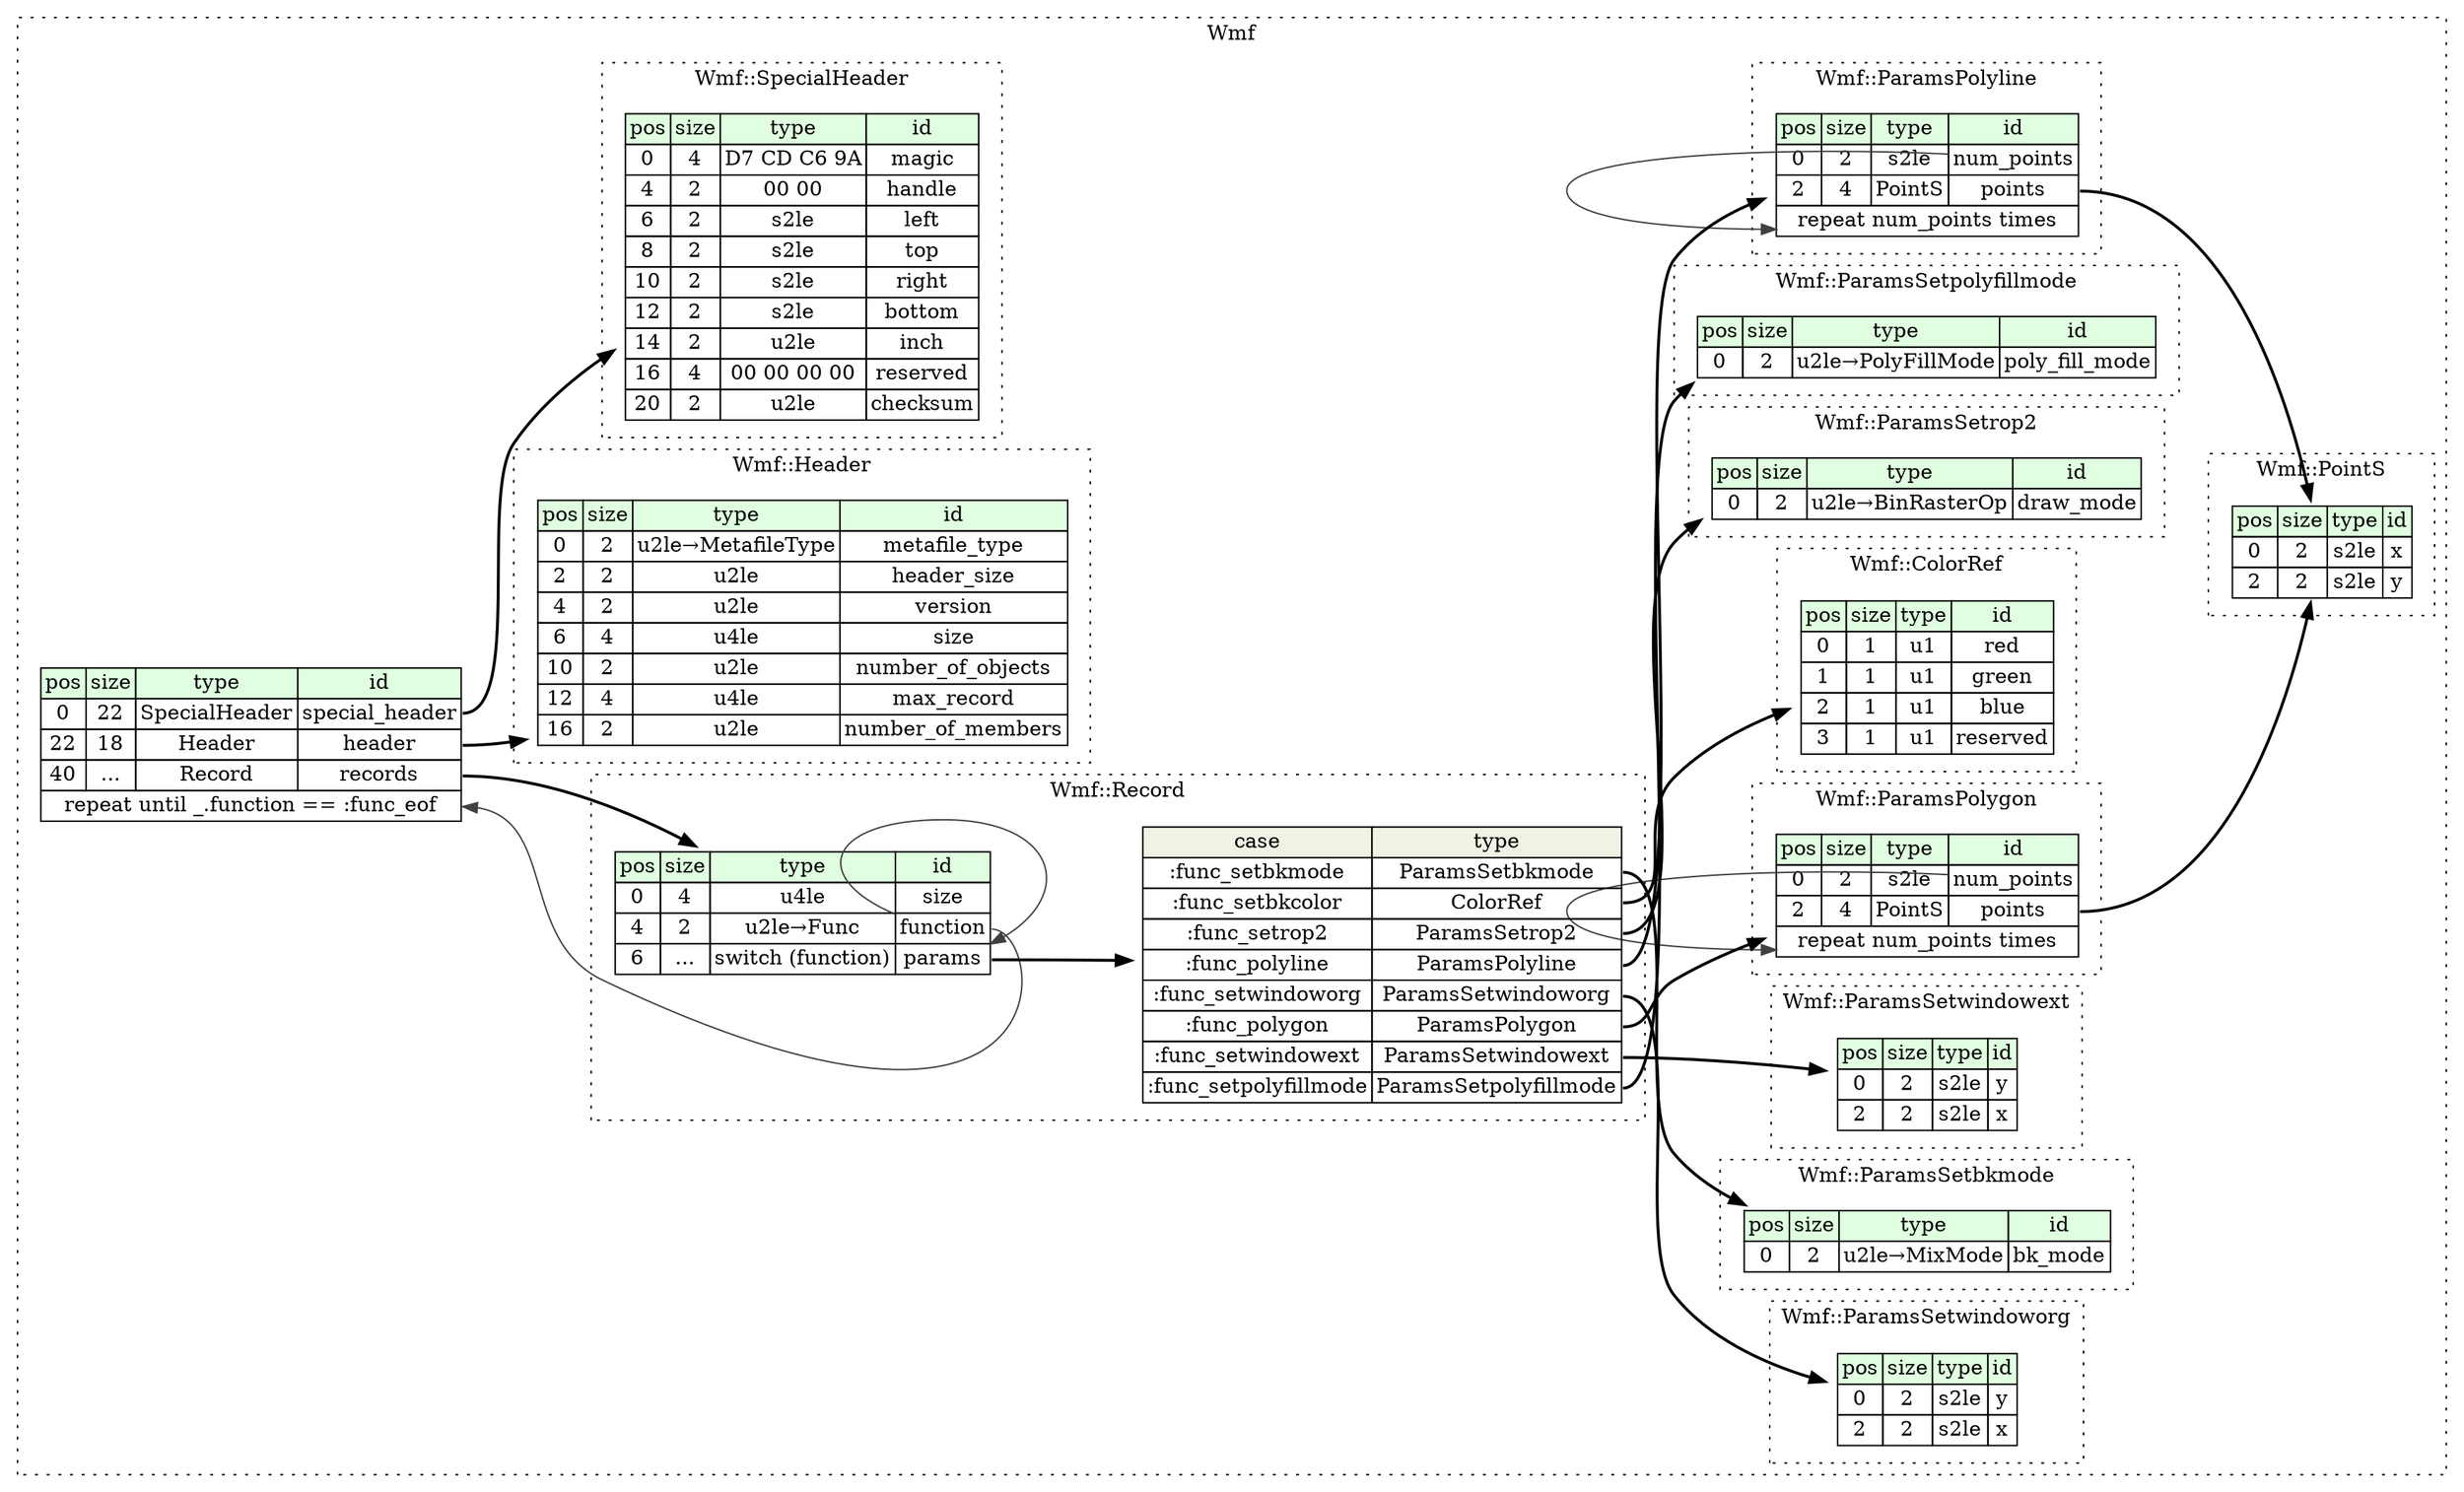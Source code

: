 digraph {
	rankdir=LR;
	node [shape=plaintext];
	subgraph cluster__wmf {
		label="Wmf";
		graph[style=dotted];

		wmf__seq [label=<<TABLE BORDER="0" CELLBORDER="1" CELLSPACING="0">
			<TR><TD BGCOLOR="#E0FFE0">pos</TD><TD BGCOLOR="#E0FFE0">size</TD><TD BGCOLOR="#E0FFE0">type</TD><TD BGCOLOR="#E0FFE0">id</TD></TR>
			<TR><TD PORT="special_header_pos">0</TD><TD PORT="special_header_size">22</TD><TD>SpecialHeader</TD><TD PORT="special_header_type">special_header</TD></TR>
			<TR><TD PORT="header_pos">22</TD><TD PORT="header_size">18</TD><TD>Header</TD><TD PORT="header_type">header</TD></TR>
			<TR><TD PORT="records_pos">40</TD><TD PORT="records_size">...</TD><TD>Record</TD><TD PORT="records_type">records</TD></TR>
			<TR><TD COLSPAN="4" PORT="records__repeat">repeat until _.function == :func_eof</TD></TR>
		</TABLE>>];
		subgraph cluster__params_setwindoworg {
			label="Wmf::ParamsSetwindoworg";
			graph[style=dotted];

			params_setwindoworg__seq [label=<<TABLE BORDER="0" CELLBORDER="1" CELLSPACING="0">
				<TR><TD BGCOLOR="#E0FFE0">pos</TD><TD BGCOLOR="#E0FFE0">size</TD><TD BGCOLOR="#E0FFE0">type</TD><TD BGCOLOR="#E0FFE0">id</TD></TR>
				<TR><TD PORT="y_pos">0</TD><TD PORT="y_size">2</TD><TD>s2le</TD><TD PORT="y_type">y</TD></TR>
				<TR><TD PORT="x_pos">2</TD><TD PORT="x_size">2</TD><TD>s2le</TD><TD PORT="x_type">x</TD></TR>
			</TABLE>>];
		}
		subgraph cluster__params_setbkmode {
			label="Wmf::ParamsSetbkmode";
			graph[style=dotted];

			params_setbkmode__seq [label=<<TABLE BORDER="0" CELLBORDER="1" CELLSPACING="0">
				<TR><TD BGCOLOR="#E0FFE0">pos</TD><TD BGCOLOR="#E0FFE0">size</TD><TD BGCOLOR="#E0FFE0">type</TD><TD BGCOLOR="#E0FFE0">id</TD></TR>
				<TR><TD PORT="bk_mode_pos">0</TD><TD PORT="bk_mode_size">2</TD><TD>u2le→MixMode</TD><TD PORT="bk_mode_type">bk_mode</TD></TR>
			</TABLE>>];
		}
		subgraph cluster__point_s {
			label="Wmf::PointS";
			graph[style=dotted];

			point_s__seq [label=<<TABLE BORDER="0" CELLBORDER="1" CELLSPACING="0">
				<TR><TD BGCOLOR="#E0FFE0">pos</TD><TD BGCOLOR="#E0FFE0">size</TD><TD BGCOLOR="#E0FFE0">type</TD><TD BGCOLOR="#E0FFE0">id</TD></TR>
				<TR><TD PORT="x_pos">0</TD><TD PORT="x_size">2</TD><TD>s2le</TD><TD PORT="x_type">x</TD></TR>
				<TR><TD PORT="y_pos">2</TD><TD PORT="y_size">2</TD><TD>s2le</TD><TD PORT="y_type">y</TD></TR>
			</TABLE>>];
		}
		subgraph cluster__params_setwindowext {
			label="Wmf::ParamsSetwindowext";
			graph[style=dotted];

			params_setwindowext__seq [label=<<TABLE BORDER="0" CELLBORDER="1" CELLSPACING="0">
				<TR><TD BGCOLOR="#E0FFE0">pos</TD><TD BGCOLOR="#E0FFE0">size</TD><TD BGCOLOR="#E0FFE0">type</TD><TD BGCOLOR="#E0FFE0">id</TD></TR>
				<TR><TD PORT="y_pos">0</TD><TD PORT="y_size">2</TD><TD>s2le</TD><TD PORT="y_type">y</TD></TR>
				<TR><TD PORT="x_pos">2</TD><TD PORT="x_size">2</TD><TD>s2le</TD><TD PORT="x_type">x</TD></TR>
			</TABLE>>];
		}
		subgraph cluster__params_polygon {
			label="Wmf::ParamsPolygon";
			graph[style=dotted];

			params_polygon__seq [label=<<TABLE BORDER="0" CELLBORDER="1" CELLSPACING="0">
				<TR><TD BGCOLOR="#E0FFE0">pos</TD><TD BGCOLOR="#E0FFE0">size</TD><TD BGCOLOR="#E0FFE0">type</TD><TD BGCOLOR="#E0FFE0">id</TD></TR>
				<TR><TD PORT="num_points_pos">0</TD><TD PORT="num_points_size">2</TD><TD>s2le</TD><TD PORT="num_points_type">num_points</TD></TR>
				<TR><TD PORT="points_pos">2</TD><TD PORT="points_size">4</TD><TD>PointS</TD><TD PORT="points_type">points</TD></TR>
				<TR><TD COLSPAN="4" PORT="points__repeat">repeat num_points times</TD></TR>
			</TABLE>>];
		}
		subgraph cluster__header {
			label="Wmf::Header";
			graph[style=dotted];

			header__seq [label=<<TABLE BORDER="0" CELLBORDER="1" CELLSPACING="0">
				<TR><TD BGCOLOR="#E0FFE0">pos</TD><TD BGCOLOR="#E0FFE0">size</TD><TD BGCOLOR="#E0FFE0">type</TD><TD BGCOLOR="#E0FFE0">id</TD></TR>
				<TR><TD PORT="metafile_type_pos">0</TD><TD PORT="metafile_type_size">2</TD><TD>u2le→MetafileType</TD><TD PORT="metafile_type_type">metafile_type</TD></TR>
				<TR><TD PORT="header_size_pos">2</TD><TD PORT="header_size_size">2</TD><TD>u2le</TD><TD PORT="header_size_type">header_size</TD></TR>
				<TR><TD PORT="version_pos">4</TD><TD PORT="version_size">2</TD><TD>u2le</TD><TD PORT="version_type">version</TD></TR>
				<TR><TD PORT="size_pos">6</TD><TD PORT="size_size">4</TD><TD>u4le</TD><TD PORT="size_type">size</TD></TR>
				<TR><TD PORT="number_of_objects_pos">10</TD><TD PORT="number_of_objects_size">2</TD><TD>u2le</TD><TD PORT="number_of_objects_type">number_of_objects</TD></TR>
				<TR><TD PORT="max_record_pos">12</TD><TD PORT="max_record_size">4</TD><TD>u4le</TD><TD PORT="max_record_type">max_record</TD></TR>
				<TR><TD PORT="number_of_members_pos">16</TD><TD PORT="number_of_members_size">2</TD><TD>u2le</TD><TD PORT="number_of_members_type">number_of_members</TD></TR>
			</TABLE>>];
		}
		subgraph cluster__color_ref {
			label="Wmf::ColorRef";
			graph[style=dotted];

			color_ref__seq [label=<<TABLE BORDER="0" CELLBORDER="1" CELLSPACING="0">
				<TR><TD BGCOLOR="#E0FFE0">pos</TD><TD BGCOLOR="#E0FFE0">size</TD><TD BGCOLOR="#E0FFE0">type</TD><TD BGCOLOR="#E0FFE0">id</TD></TR>
				<TR><TD PORT="red_pos">0</TD><TD PORT="red_size">1</TD><TD>u1</TD><TD PORT="red_type">red</TD></TR>
				<TR><TD PORT="green_pos">1</TD><TD PORT="green_size">1</TD><TD>u1</TD><TD PORT="green_type">green</TD></TR>
				<TR><TD PORT="blue_pos">2</TD><TD PORT="blue_size">1</TD><TD>u1</TD><TD PORT="blue_type">blue</TD></TR>
				<TR><TD PORT="reserved_pos">3</TD><TD PORT="reserved_size">1</TD><TD>u1</TD><TD PORT="reserved_type">reserved</TD></TR>
			</TABLE>>];
		}
		subgraph cluster__params_setrop2 {
			label="Wmf::ParamsSetrop2";
			graph[style=dotted];

			params_setrop2__seq [label=<<TABLE BORDER="0" CELLBORDER="1" CELLSPACING="0">
				<TR><TD BGCOLOR="#E0FFE0">pos</TD><TD BGCOLOR="#E0FFE0">size</TD><TD BGCOLOR="#E0FFE0">type</TD><TD BGCOLOR="#E0FFE0">id</TD></TR>
				<TR><TD PORT="draw_mode_pos">0</TD><TD PORT="draw_mode_size">2</TD><TD>u2le→BinRasterOp</TD><TD PORT="draw_mode_type">draw_mode</TD></TR>
			</TABLE>>];
		}
		subgraph cluster__params_setpolyfillmode {
			label="Wmf::ParamsSetpolyfillmode";
			graph[style=dotted];

			params_setpolyfillmode__seq [label=<<TABLE BORDER="0" CELLBORDER="1" CELLSPACING="0">
				<TR><TD BGCOLOR="#E0FFE0">pos</TD><TD BGCOLOR="#E0FFE0">size</TD><TD BGCOLOR="#E0FFE0">type</TD><TD BGCOLOR="#E0FFE0">id</TD></TR>
				<TR><TD PORT="poly_fill_mode_pos">0</TD><TD PORT="poly_fill_mode_size">2</TD><TD>u2le→PolyFillMode</TD><TD PORT="poly_fill_mode_type">poly_fill_mode</TD></TR>
			</TABLE>>];
		}
		subgraph cluster__params_polyline {
			label="Wmf::ParamsPolyline";
			graph[style=dotted];

			params_polyline__seq [label=<<TABLE BORDER="0" CELLBORDER="1" CELLSPACING="0">
				<TR><TD BGCOLOR="#E0FFE0">pos</TD><TD BGCOLOR="#E0FFE0">size</TD><TD BGCOLOR="#E0FFE0">type</TD><TD BGCOLOR="#E0FFE0">id</TD></TR>
				<TR><TD PORT="num_points_pos">0</TD><TD PORT="num_points_size">2</TD><TD>s2le</TD><TD PORT="num_points_type">num_points</TD></TR>
				<TR><TD PORT="points_pos">2</TD><TD PORT="points_size">4</TD><TD>PointS</TD><TD PORT="points_type">points</TD></TR>
				<TR><TD COLSPAN="4" PORT="points__repeat">repeat num_points times</TD></TR>
			</TABLE>>];
		}
		subgraph cluster__special_header {
			label="Wmf::SpecialHeader";
			graph[style=dotted];

			special_header__seq [label=<<TABLE BORDER="0" CELLBORDER="1" CELLSPACING="0">
				<TR><TD BGCOLOR="#E0FFE0">pos</TD><TD BGCOLOR="#E0FFE0">size</TD><TD BGCOLOR="#E0FFE0">type</TD><TD BGCOLOR="#E0FFE0">id</TD></TR>
				<TR><TD PORT="magic_pos">0</TD><TD PORT="magic_size">4</TD><TD>D7 CD C6 9A</TD><TD PORT="magic_type">magic</TD></TR>
				<TR><TD PORT="handle_pos">4</TD><TD PORT="handle_size">2</TD><TD>00 00</TD><TD PORT="handle_type">handle</TD></TR>
				<TR><TD PORT="left_pos">6</TD><TD PORT="left_size">2</TD><TD>s2le</TD><TD PORT="left_type">left</TD></TR>
				<TR><TD PORT="top_pos">8</TD><TD PORT="top_size">2</TD><TD>s2le</TD><TD PORT="top_type">top</TD></TR>
				<TR><TD PORT="right_pos">10</TD><TD PORT="right_size">2</TD><TD>s2le</TD><TD PORT="right_type">right</TD></TR>
				<TR><TD PORT="bottom_pos">12</TD><TD PORT="bottom_size">2</TD><TD>s2le</TD><TD PORT="bottom_type">bottom</TD></TR>
				<TR><TD PORT="inch_pos">14</TD><TD PORT="inch_size">2</TD><TD>u2le</TD><TD PORT="inch_type">inch</TD></TR>
				<TR><TD PORT="reserved_pos">16</TD><TD PORT="reserved_size">4</TD><TD>00 00 00 00</TD><TD PORT="reserved_type">reserved</TD></TR>
				<TR><TD PORT="checksum_pos">20</TD><TD PORT="checksum_size">2</TD><TD>u2le</TD><TD PORT="checksum_type">checksum</TD></TR>
			</TABLE>>];
		}
		subgraph cluster__record {
			label="Wmf::Record";
			graph[style=dotted];

			record__seq [label=<<TABLE BORDER="0" CELLBORDER="1" CELLSPACING="0">
				<TR><TD BGCOLOR="#E0FFE0">pos</TD><TD BGCOLOR="#E0FFE0">size</TD><TD BGCOLOR="#E0FFE0">type</TD><TD BGCOLOR="#E0FFE0">id</TD></TR>
				<TR><TD PORT="size_pos">0</TD><TD PORT="size_size">4</TD><TD>u4le</TD><TD PORT="size_type">size</TD></TR>
				<TR><TD PORT="function_pos">4</TD><TD PORT="function_size">2</TD><TD>u2le→Func</TD><TD PORT="function_type">function</TD></TR>
				<TR><TD PORT="params_pos">6</TD><TD PORT="params_size">...</TD><TD>switch (function)</TD><TD PORT="params_type">params</TD></TR>
			</TABLE>>];
record__seq_params_switch [label=<<TABLE BORDER="0" CELLBORDER="1" CELLSPACING="0">
	<TR><TD BGCOLOR="#F0F2E4">case</TD><TD BGCOLOR="#F0F2E4">type</TD></TR>
	<TR><TD>:func_setbkmode</TD><TD PORT="case0">ParamsSetbkmode</TD></TR>
	<TR><TD>:func_setbkcolor</TD><TD PORT="case1">ColorRef</TD></TR>
	<TR><TD>:func_setrop2</TD><TD PORT="case2">ParamsSetrop2</TD></TR>
	<TR><TD>:func_polyline</TD><TD PORT="case3">ParamsPolyline</TD></TR>
	<TR><TD>:func_setwindoworg</TD><TD PORT="case4">ParamsSetwindoworg</TD></TR>
	<TR><TD>:func_polygon</TD><TD PORT="case5">ParamsPolygon</TD></TR>
	<TR><TD>:func_setwindowext</TD><TD PORT="case6">ParamsSetwindowext</TD></TR>
	<TR><TD>:func_setpolyfillmode</TD><TD PORT="case7">ParamsSetpolyfillmode</TD></TR>
</TABLE>>];
		}
	}
	wmf__seq:special_header_type -> special_header__seq [style=bold];
	wmf__seq:header_type -> header__seq [style=bold];
	wmf__seq:records_type -> record__seq [style=bold];
	record__seq:function_type -> wmf__seq:records__repeat [color="#404040"];
	params_polygon__seq:points_type -> point_s__seq [style=bold];
	params_polygon__seq:num_points_type -> params_polygon__seq:points__repeat [color="#404040"];
	params_polyline__seq:points_type -> point_s__seq [style=bold];
	params_polyline__seq:num_points_type -> params_polyline__seq:points__repeat [color="#404040"];
	record__seq:params_type -> record__seq_params_switch [style=bold];
	record__seq_params_switch:case0 -> params_setbkmode__seq [style=bold];
	record__seq_params_switch:case1 -> color_ref__seq [style=bold];
	record__seq_params_switch:case2 -> params_setrop2__seq [style=bold];
	record__seq_params_switch:case3 -> params_polyline__seq [style=bold];
	record__seq_params_switch:case4 -> params_setwindoworg__seq [style=bold];
	record__seq_params_switch:case5 -> params_polygon__seq [style=bold];
	record__seq_params_switch:case6 -> params_setwindowext__seq [style=bold];
	record__seq_params_switch:case7 -> params_setpolyfillmode__seq [style=bold];
	record__seq:function_type -> record__seq:params_type [color="#404040"];
}
